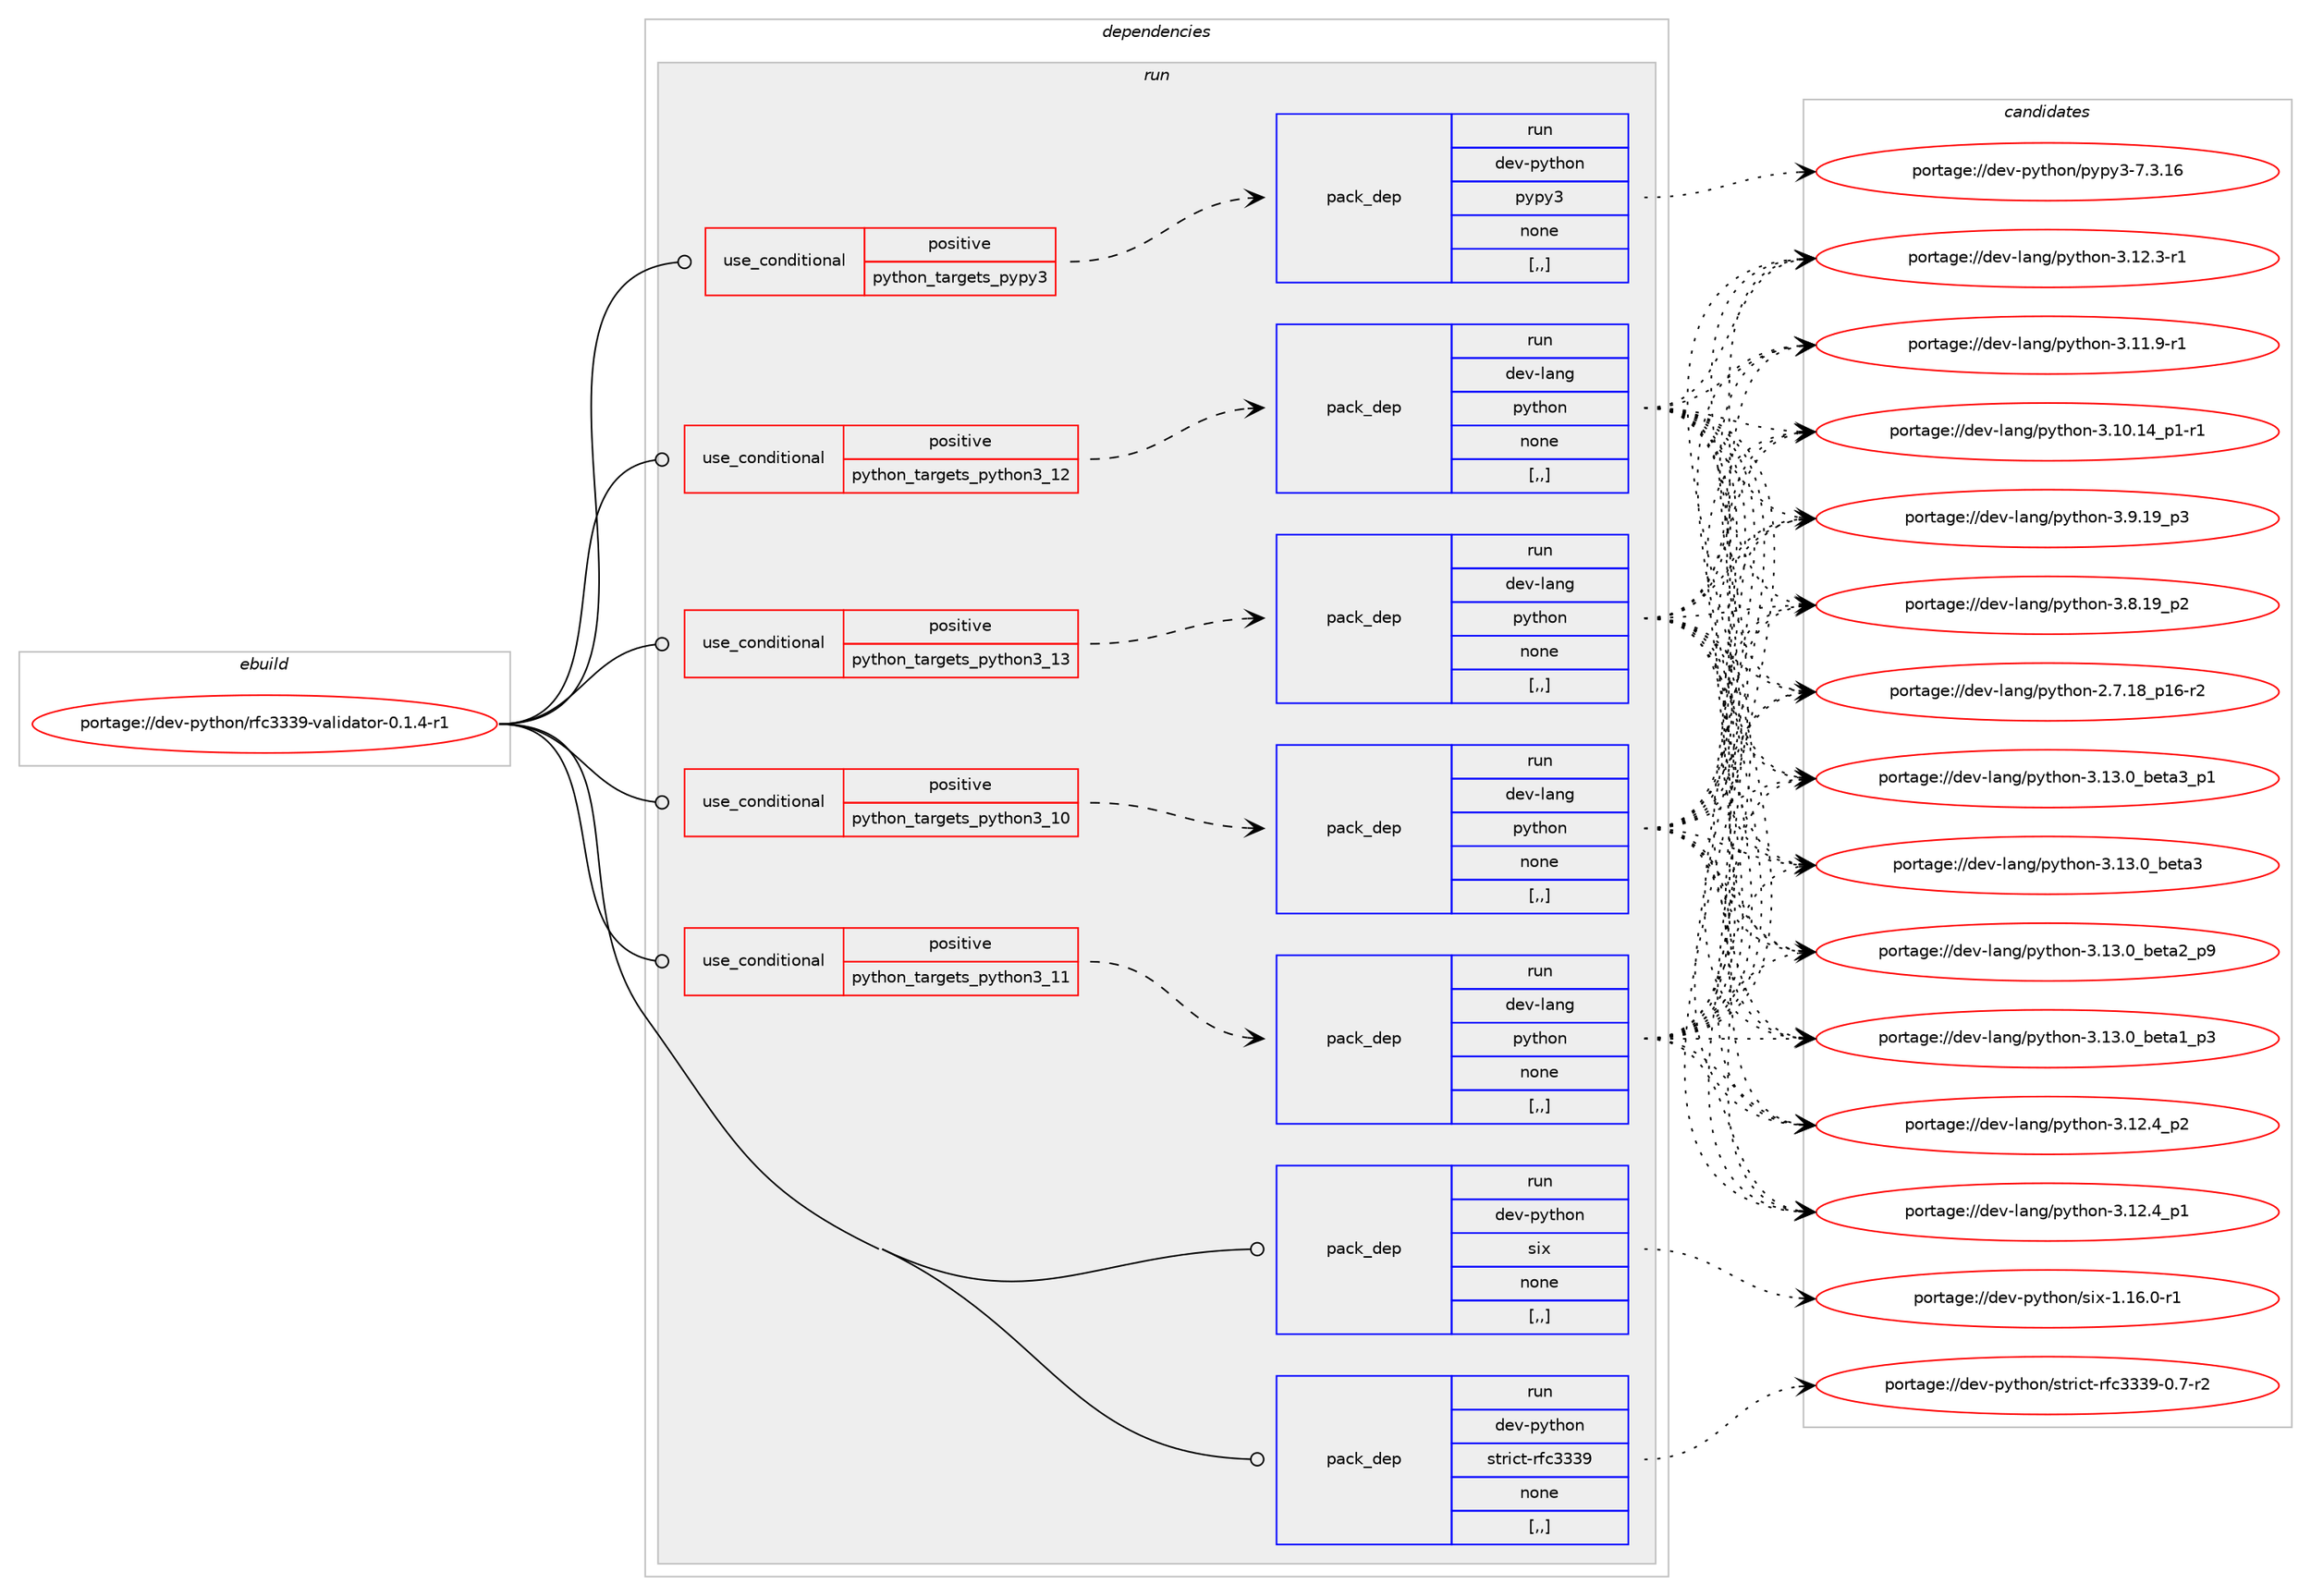 digraph prolog {

# *************
# Graph options
# *************

newrank=true;
concentrate=true;
compound=true;
graph [rankdir=LR,fontname=Helvetica,fontsize=10,ranksep=1.5];#, ranksep=2.5, nodesep=0.2];
edge  [arrowhead=vee];
node  [fontname=Helvetica,fontsize=10];

# **********
# The ebuild
# **********

subgraph cluster_leftcol {
color=gray;
label=<<i>ebuild</i>>;
id [label="portage://dev-python/rfc3339-validator-0.1.4-r1", color=red, width=4, href="../dev-python/rfc3339-validator-0.1.4-r1.svg"];
}

# ****************
# The dependencies
# ****************

subgraph cluster_midcol {
color=gray;
label=<<i>dependencies</i>>;
subgraph cluster_compile {
fillcolor="#eeeeee";
style=filled;
label=<<i>compile</i>>;
}
subgraph cluster_compileandrun {
fillcolor="#eeeeee";
style=filled;
label=<<i>compile and run</i>>;
}
subgraph cluster_run {
fillcolor="#eeeeee";
style=filled;
label=<<i>run</i>>;
subgraph cond38893 {
dependency161574 [label=<<TABLE BORDER="0" CELLBORDER="1" CELLSPACING="0" CELLPADDING="4"><TR><TD ROWSPAN="3" CELLPADDING="10">use_conditional</TD></TR><TR><TD>positive</TD></TR><TR><TD>python_targets_pypy3</TD></TR></TABLE>>, shape=none, color=red];
subgraph pack121409 {
dependency161575 [label=<<TABLE BORDER="0" CELLBORDER="1" CELLSPACING="0" CELLPADDING="4" WIDTH="220"><TR><TD ROWSPAN="6" CELLPADDING="30">pack_dep</TD></TR><TR><TD WIDTH="110">run</TD></TR><TR><TD>dev-python</TD></TR><TR><TD>pypy3</TD></TR><TR><TD>none</TD></TR><TR><TD>[,,]</TD></TR></TABLE>>, shape=none, color=blue];
}
dependency161574:e -> dependency161575:w [weight=20,style="dashed",arrowhead="vee"];
}
id:e -> dependency161574:w [weight=20,style="solid",arrowhead="odot"];
subgraph cond38894 {
dependency161576 [label=<<TABLE BORDER="0" CELLBORDER="1" CELLSPACING="0" CELLPADDING="4"><TR><TD ROWSPAN="3" CELLPADDING="10">use_conditional</TD></TR><TR><TD>positive</TD></TR><TR><TD>python_targets_python3_10</TD></TR></TABLE>>, shape=none, color=red];
subgraph pack121410 {
dependency161577 [label=<<TABLE BORDER="0" CELLBORDER="1" CELLSPACING="0" CELLPADDING="4" WIDTH="220"><TR><TD ROWSPAN="6" CELLPADDING="30">pack_dep</TD></TR><TR><TD WIDTH="110">run</TD></TR><TR><TD>dev-lang</TD></TR><TR><TD>python</TD></TR><TR><TD>none</TD></TR><TR><TD>[,,]</TD></TR></TABLE>>, shape=none, color=blue];
}
dependency161576:e -> dependency161577:w [weight=20,style="dashed",arrowhead="vee"];
}
id:e -> dependency161576:w [weight=20,style="solid",arrowhead="odot"];
subgraph cond38895 {
dependency161578 [label=<<TABLE BORDER="0" CELLBORDER="1" CELLSPACING="0" CELLPADDING="4"><TR><TD ROWSPAN="3" CELLPADDING="10">use_conditional</TD></TR><TR><TD>positive</TD></TR><TR><TD>python_targets_python3_11</TD></TR></TABLE>>, shape=none, color=red];
subgraph pack121411 {
dependency161579 [label=<<TABLE BORDER="0" CELLBORDER="1" CELLSPACING="0" CELLPADDING="4" WIDTH="220"><TR><TD ROWSPAN="6" CELLPADDING="30">pack_dep</TD></TR><TR><TD WIDTH="110">run</TD></TR><TR><TD>dev-lang</TD></TR><TR><TD>python</TD></TR><TR><TD>none</TD></TR><TR><TD>[,,]</TD></TR></TABLE>>, shape=none, color=blue];
}
dependency161578:e -> dependency161579:w [weight=20,style="dashed",arrowhead="vee"];
}
id:e -> dependency161578:w [weight=20,style="solid",arrowhead="odot"];
subgraph cond38896 {
dependency161580 [label=<<TABLE BORDER="0" CELLBORDER="1" CELLSPACING="0" CELLPADDING="4"><TR><TD ROWSPAN="3" CELLPADDING="10">use_conditional</TD></TR><TR><TD>positive</TD></TR><TR><TD>python_targets_python3_12</TD></TR></TABLE>>, shape=none, color=red];
subgraph pack121412 {
dependency161581 [label=<<TABLE BORDER="0" CELLBORDER="1" CELLSPACING="0" CELLPADDING="4" WIDTH="220"><TR><TD ROWSPAN="6" CELLPADDING="30">pack_dep</TD></TR><TR><TD WIDTH="110">run</TD></TR><TR><TD>dev-lang</TD></TR><TR><TD>python</TD></TR><TR><TD>none</TD></TR><TR><TD>[,,]</TD></TR></TABLE>>, shape=none, color=blue];
}
dependency161580:e -> dependency161581:w [weight=20,style="dashed",arrowhead="vee"];
}
id:e -> dependency161580:w [weight=20,style="solid",arrowhead="odot"];
subgraph cond38897 {
dependency161582 [label=<<TABLE BORDER="0" CELLBORDER="1" CELLSPACING="0" CELLPADDING="4"><TR><TD ROWSPAN="3" CELLPADDING="10">use_conditional</TD></TR><TR><TD>positive</TD></TR><TR><TD>python_targets_python3_13</TD></TR></TABLE>>, shape=none, color=red];
subgraph pack121413 {
dependency161583 [label=<<TABLE BORDER="0" CELLBORDER="1" CELLSPACING="0" CELLPADDING="4" WIDTH="220"><TR><TD ROWSPAN="6" CELLPADDING="30">pack_dep</TD></TR><TR><TD WIDTH="110">run</TD></TR><TR><TD>dev-lang</TD></TR><TR><TD>python</TD></TR><TR><TD>none</TD></TR><TR><TD>[,,]</TD></TR></TABLE>>, shape=none, color=blue];
}
dependency161582:e -> dependency161583:w [weight=20,style="dashed",arrowhead="vee"];
}
id:e -> dependency161582:w [weight=20,style="solid",arrowhead="odot"];
subgraph pack121414 {
dependency161584 [label=<<TABLE BORDER="0" CELLBORDER="1" CELLSPACING="0" CELLPADDING="4" WIDTH="220"><TR><TD ROWSPAN="6" CELLPADDING="30">pack_dep</TD></TR><TR><TD WIDTH="110">run</TD></TR><TR><TD>dev-python</TD></TR><TR><TD>six</TD></TR><TR><TD>none</TD></TR><TR><TD>[,,]</TD></TR></TABLE>>, shape=none, color=blue];
}
id:e -> dependency161584:w [weight=20,style="solid",arrowhead="odot"];
subgraph pack121415 {
dependency161585 [label=<<TABLE BORDER="0" CELLBORDER="1" CELLSPACING="0" CELLPADDING="4" WIDTH="220"><TR><TD ROWSPAN="6" CELLPADDING="30">pack_dep</TD></TR><TR><TD WIDTH="110">run</TD></TR><TR><TD>dev-python</TD></TR><TR><TD>strict-rfc3339</TD></TR><TR><TD>none</TD></TR><TR><TD>[,,]</TD></TR></TABLE>>, shape=none, color=blue];
}
id:e -> dependency161585:w [weight=20,style="solid",arrowhead="odot"];
}
}

# **************
# The candidates
# **************

subgraph cluster_choices {
rank=same;
color=gray;
label=<<i>candidates</i>>;

subgraph choice121409 {
color=black;
nodesep=1;
choice10010111845112121116104111110471121211121215145554651464954 [label="portage://dev-python/pypy3-7.3.16", color=red, width=4,href="../dev-python/pypy3-7.3.16.svg"];
dependency161575:e -> choice10010111845112121116104111110471121211121215145554651464954:w [style=dotted,weight="100"];
}
subgraph choice121410 {
color=black;
nodesep=1;
choice10010111845108971101034711212111610411111045514649514648959810111697519511249 [label="portage://dev-lang/python-3.13.0_beta3_p1", color=red, width=4,href="../dev-lang/python-3.13.0_beta3_p1.svg"];
choice1001011184510897110103471121211161041111104551464951464895981011169751 [label="portage://dev-lang/python-3.13.0_beta3", color=red, width=4,href="../dev-lang/python-3.13.0_beta3.svg"];
choice10010111845108971101034711212111610411111045514649514648959810111697509511257 [label="portage://dev-lang/python-3.13.0_beta2_p9", color=red, width=4,href="../dev-lang/python-3.13.0_beta2_p9.svg"];
choice10010111845108971101034711212111610411111045514649514648959810111697499511251 [label="portage://dev-lang/python-3.13.0_beta1_p3", color=red, width=4,href="../dev-lang/python-3.13.0_beta1_p3.svg"];
choice100101118451089711010347112121116104111110455146495046529511250 [label="portage://dev-lang/python-3.12.4_p2", color=red, width=4,href="../dev-lang/python-3.12.4_p2.svg"];
choice100101118451089711010347112121116104111110455146495046529511249 [label="portage://dev-lang/python-3.12.4_p1", color=red, width=4,href="../dev-lang/python-3.12.4_p1.svg"];
choice100101118451089711010347112121116104111110455146495046514511449 [label="portage://dev-lang/python-3.12.3-r1", color=red, width=4,href="../dev-lang/python-3.12.3-r1.svg"];
choice100101118451089711010347112121116104111110455146494946574511449 [label="portage://dev-lang/python-3.11.9-r1", color=red, width=4,href="../dev-lang/python-3.11.9-r1.svg"];
choice100101118451089711010347112121116104111110455146494846495295112494511449 [label="portage://dev-lang/python-3.10.14_p1-r1", color=red, width=4,href="../dev-lang/python-3.10.14_p1-r1.svg"];
choice100101118451089711010347112121116104111110455146574649579511251 [label="portage://dev-lang/python-3.9.19_p3", color=red, width=4,href="../dev-lang/python-3.9.19_p3.svg"];
choice100101118451089711010347112121116104111110455146564649579511250 [label="portage://dev-lang/python-3.8.19_p2", color=red, width=4,href="../dev-lang/python-3.8.19_p2.svg"];
choice100101118451089711010347112121116104111110455046554649569511249544511450 [label="portage://dev-lang/python-2.7.18_p16-r2", color=red, width=4,href="../dev-lang/python-2.7.18_p16-r2.svg"];
dependency161577:e -> choice10010111845108971101034711212111610411111045514649514648959810111697519511249:w [style=dotted,weight="100"];
dependency161577:e -> choice1001011184510897110103471121211161041111104551464951464895981011169751:w [style=dotted,weight="100"];
dependency161577:e -> choice10010111845108971101034711212111610411111045514649514648959810111697509511257:w [style=dotted,weight="100"];
dependency161577:e -> choice10010111845108971101034711212111610411111045514649514648959810111697499511251:w [style=dotted,weight="100"];
dependency161577:e -> choice100101118451089711010347112121116104111110455146495046529511250:w [style=dotted,weight="100"];
dependency161577:e -> choice100101118451089711010347112121116104111110455146495046529511249:w [style=dotted,weight="100"];
dependency161577:e -> choice100101118451089711010347112121116104111110455146495046514511449:w [style=dotted,weight="100"];
dependency161577:e -> choice100101118451089711010347112121116104111110455146494946574511449:w [style=dotted,weight="100"];
dependency161577:e -> choice100101118451089711010347112121116104111110455146494846495295112494511449:w [style=dotted,weight="100"];
dependency161577:e -> choice100101118451089711010347112121116104111110455146574649579511251:w [style=dotted,weight="100"];
dependency161577:e -> choice100101118451089711010347112121116104111110455146564649579511250:w [style=dotted,weight="100"];
dependency161577:e -> choice100101118451089711010347112121116104111110455046554649569511249544511450:w [style=dotted,weight="100"];
}
subgraph choice121411 {
color=black;
nodesep=1;
choice10010111845108971101034711212111610411111045514649514648959810111697519511249 [label="portage://dev-lang/python-3.13.0_beta3_p1", color=red, width=4,href="../dev-lang/python-3.13.0_beta3_p1.svg"];
choice1001011184510897110103471121211161041111104551464951464895981011169751 [label="portage://dev-lang/python-3.13.0_beta3", color=red, width=4,href="../dev-lang/python-3.13.0_beta3.svg"];
choice10010111845108971101034711212111610411111045514649514648959810111697509511257 [label="portage://dev-lang/python-3.13.0_beta2_p9", color=red, width=4,href="../dev-lang/python-3.13.0_beta2_p9.svg"];
choice10010111845108971101034711212111610411111045514649514648959810111697499511251 [label="portage://dev-lang/python-3.13.0_beta1_p3", color=red, width=4,href="../dev-lang/python-3.13.0_beta1_p3.svg"];
choice100101118451089711010347112121116104111110455146495046529511250 [label="portage://dev-lang/python-3.12.4_p2", color=red, width=4,href="../dev-lang/python-3.12.4_p2.svg"];
choice100101118451089711010347112121116104111110455146495046529511249 [label="portage://dev-lang/python-3.12.4_p1", color=red, width=4,href="../dev-lang/python-3.12.4_p1.svg"];
choice100101118451089711010347112121116104111110455146495046514511449 [label="portage://dev-lang/python-3.12.3-r1", color=red, width=4,href="../dev-lang/python-3.12.3-r1.svg"];
choice100101118451089711010347112121116104111110455146494946574511449 [label="portage://dev-lang/python-3.11.9-r1", color=red, width=4,href="../dev-lang/python-3.11.9-r1.svg"];
choice100101118451089711010347112121116104111110455146494846495295112494511449 [label="portage://dev-lang/python-3.10.14_p1-r1", color=red, width=4,href="../dev-lang/python-3.10.14_p1-r1.svg"];
choice100101118451089711010347112121116104111110455146574649579511251 [label="portage://dev-lang/python-3.9.19_p3", color=red, width=4,href="../dev-lang/python-3.9.19_p3.svg"];
choice100101118451089711010347112121116104111110455146564649579511250 [label="portage://dev-lang/python-3.8.19_p2", color=red, width=4,href="../dev-lang/python-3.8.19_p2.svg"];
choice100101118451089711010347112121116104111110455046554649569511249544511450 [label="portage://dev-lang/python-2.7.18_p16-r2", color=red, width=4,href="../dev-lang/python-2.7.18_p16-r2.svg"];
dependency161579:e -> choice10010111845108971101034711212111610411111045514649514648959810111697519511249:w [style=dotted,weight="100"];
dependency161579:e -> choice1001011184510897110103471121211161041111104551464951464895981011169751:w [style=dotted,weight="100"];
dependency161579:e -> choice10010111845108971101034711212111610411111045514649514648959810111697509511257:w [style=dotted,weight="100"];
dependency161579:e -> choice10010111845108971101034711212111610411111045514649514648959810111697499511251:w [style=dotted,weight="100"];
dependency161579:e -> choice100101118451089711010347112121116104111110455146495046529511250:w [style=dotted,weight="100"];
dependency161579:e -> choice100101118451089711010347112121116104111110455146495046529511249:w [style=dotted,weight="100"];
dependency161579:e -> choice100101118451089711010347112121116104111110455146495046514511449:w [style=dotted,weight="100"];
dependency161579:e -> choice100101118451089711010347112121116104111110455146494946574511449:w [style=dotted,weight="100"];
dependency161579:e -> choice100101118451089711010347112121116104111110455146494846495295112494511449:w [style=dotted,weight="100"];
dependency161579:e -> choice100101118451089711010347112121116104111110455146574649579511251:w [style=dotted,weight="100"];
dependency161579:e -> choice100101118451089711010347112121116104111110455146564649579511250:w [style=dotted,weight="100"];
dependency161579:e -> choice100101118451089711010347112121116104111110455046554649569511249544511450:w [style=dotted,weight="100"];
}
subgraph choice121412 {
color=black;
nodesep=1;
choice10010111845108971101034711212111610411111045514649514648959810111697519511249 [label="portage://dev-lang/python-3.13.0_beta3_p1", color=red, width=4,href="../dev-lang/python-3.13.0_beta3_p1.svg"];
choice1001011184510897110103471121211161041111104551464951464895981011169751 [label="portage://dev-lang/python-3.13.0_beta3", color=red, width=4,href="../dev-lang/python-3.13.0_beta3.svg"];
choice10010111845108971101034711212111610411111045514649514648959810111697509511257 [label="portage://dev-lang/python-3.13.0_beta2_p9", color=red, width=4,href="../dev-lang/python-3.13.0_beta2_p9.svg"];
choice10010111845108971101034711212111610411111045514649514648959810111697499511251 [label="portage://dev-lang/python-3.13.0_beta1_p3", color=red, width=4,href="../dev-lang/python-3.13.0_beta1_p3.svg"];
choice100101118451089711010347112121116104111110455146495046529511250 [label="portage://dev-lang/python-3.12.4_p2", color=red, width=4,href="../dev-lang/python-3.12.4_p2.svg"];
choice100101118451089711010347112121116104111110455146495046529511249 [label="portage://dev-lang/python-3.12.4_p1", color=red, width=4,href="../dev-lang/python-3.12.4_p1.svg"];
choice100101118451089711010347112121116104111110455146495046514511449 [label="portage://dev-lang/python-3.12.3-r1", color=red, width=4,href="../dev-lang/python-3.12.3-r1.svg"];
choice100101118451089711010347112121116104111110455146494946574511449 [label="portage://dev-lang/python-3.11.9-r1", color=red, width=4,href="../dev-lang/python-3.11.9-r1.svg"];
choice100101118451089711010347112121116104111110455146494846495295112494511449 [label="portage://dev-lang/python-3.10.14_p1-r1", color=red, width=4,href="../dev-lang/python-3.10.14_p1-r1.svg"];
choice100101118451089711010347112121116104111110455146574649579511251 [label="portage://dev-lang/python-3.9.19_p3", color=red, width=4,href="../dev-lang/python-3.9.19_p3.svg"];
choice100101118451089711010347112121116104111110455146564649579511250 [label="portage://dev-lang/python-3.8.19_p2", color=red, width=4,href="../dev-lang/python-3.8.19_p2.svg"];
choice100101118451089711010347112121116104111110455046554649569511249544511450 [label="portage://dev-lang/python-2.7.18_p16-r2", color=red, width=4,href="../dev-lang/python-2.7.18_p16-r2.svg"];
dependency161581:e -> choice10010111845108971101034711212111610411111045514649514648959810111697519511249:w [style=dotted,weight="100"];
dependency161581:e -> choice1001011184510897110103471121211161041111104551464951464895981011169751:w [style=dotted,weight="100"];
dependency161581:e -> choice10010111845108971101034711212111610411111045514649514648959810111697509511257:w [style=dotted,weight="100"];
dependency161581:e -> choice10010111845108971101034711212111610411111045514649514648959810111697499511251:w [style=dotted,weight="100"];
dependency161581:e -> choice100101118451089711010347112121116104111110455146495046529511250:w [style=dotted,weight="100"];
dependency161581:e -> choice100101118451089711010347112121116104111110455146495046529511249:w [style=dotted,weight="100"];
dependency161581:e -> choice100101118451089711010347112121116104111110455146495046514511449:w [style=dotted,weight="100"];
dependency161581:e -> choice100101118451089711010347112121116104111110455146494946574511449:w [style=dotted,weight="100"];
dependency161581:e -> choice100101118451089711010347112121116104111110455146494846495295112494511449:w [style=dotted,weight="100"];
dependency161581:e -> choice100101118451089711010347112121116104111110455146574649579511251:w [style=dotted,weight="100"];
dependency161581:e -> choice100101118451089711010347112121116104111110455146564649579511250:w [style=dotted,weight="100"];
dependency161581:e -> choice100101118451089711010347112121116104111110455046554649569511249544511450:w [style=dotted,weight="100"];
}
subgraph choice121413 {
color=black;
nodesep=1;
choice10010111845108971101034711212111610411111045514649514648959810111697519511249 [label="portage://dev-lang/python-3.13.0_beta3_p1", color=red, width=4,href="../dev-lang/python-3.13.0_beta3_p1.svg"];
choice1001011184510897110103471121211161041111104551464951464895981011169751 [label="portage://dev-lang/python-3.13.0_beta3", color=red, width=4,href="../dev-lang/python-3.13.0_beta3.svg"];
choice10010111845108971101034711212111610411111045514649514648959810111697509511257 [label="portage://dev-lang/python-3.13.0_beta2_p9", color=red, width=4,href="../dev-lang/python-3.13.0_beta2_p9.svg"];
choice10010111845108971101034711212111610411111045514649514648959810111697499511251 [label="portage://dev-lang/python-3.13.0_beta1_p3", color=red, width=4,href="../dev-lang/python-3.13.0_beta1_p3.svg"];
choice100101118451089711010347112121116104111110455146495046529511250 [label="portage://dev-lang/python-3.12.4_p2", color=red, width=4,href="../dev-lang/python-3.12.4_p2.svg"];
choice100101118451089711010347112121116104111110455146495046529511249 [label="portage://dev-lang/python-3.12.4_p1", color=red, width=4,href="../dev-lang/python-3.12.4_p1.svg"];
choice100101118451089711010347112121116104111110455146495046514511449 [label="portage://dev-lang/python-3.12.3-r1", color=red, width=4,href="../dev-lang/python-3.12.3-r1.svg"];
choice100101118451089711010347112121116104111110455146494946574511449 [label="portage://dev-lang/python-3.11.9-r1", color=red, width=4,href="../dev-lang/python-3.11.9-r1.svg"];
choice100101118451089711010347112121116104111110455146494846495295112494511449 [label="portage://dev-lang/python-3.10.14_p1-r1", color=red, width=4,href="../dev-lang/python-3.10.14_p1-r1.svg"];
choice100101118451089711010347112121116104111110455146574649579511251 [label="portage://dev-lang/python-3.9.19_p3", color=red, width=4,href="../dev-lang/python-3.9.19_p3.svg"];
choice100101118451089711010347112121116104111110455146564649579511250 [label="portage://dev-lang/python-3.8.19_p2", color=red, width=4,href="../dev-lang/python-3.8.19_p2.svg"];
choice100101118451089711010347112121116104111110455046554649569511249544511450 [label="portage://dev-lang/python-2.7.18_p16-r2", color=red, width=4,href="../dev-lang/python-2.7.18_p16-r2.svg"];
dependency161583:e -> choice10010111845108971101034711212111610411111045514649514648959810111697519511249:w [style=dotted,weight="100"];
dependency161583:e -> choice1001011184510897110103471121211161041111104551464951464895981011169751:w [style=dotted,weight="100"];
dependency161583:e -> choice10010111845108971101034711212111610411111045514649514648959810111697509511257:w [style=dotted,weight="100"];
dependency161583:e -> choice10010111845108971101034711212111610411111045514649514648959810111697499511251:w [style=dotted,weight="100"];
dependency161583:e -> choice100101118451089711010347112121116104111110455146495046529511250:w [style=dotted,weight="100"];
dependency161583:e -> choice100101118451089711010347112121116104111110455146495046529511249:w [style=dotted,weight="100"];
dependency161583:e -> choice100101118451089711010347112121116104111110455146495046514511449:w [style=dotted,weight="100"];
dependency161583:e -> choice100101118451089711010347112121116104111110455146494946574511449:w [style=dotted,weight="100"];
dependency161583:e -> choice100101118451089711010347112121116104111110455146494846495295112494511449:w [style=dotted,weight="100"];
dependency161583:e -> choice100101118451089711010347112121116104111110455146574649579511251:w [style=dotted,weight="100"];
dependency161583:e -> choice100101118451089711010347112121116104111110455146564649579511250:w [style=dotted,weight="100"];
dependency161583:e -> choice100101118451089711010347112121116104111110455046554649569511249544511450:w [style=dotted,weight="100"];
}
subgraph choice121414 {
color=black;
nodesep=1;
choice1001011184511212111610411111047115105120454946495446484511449 [label="portage://dev-python/six-1.16.0-r1", color=red, width=4,href="../dev-python/six-1.16.0-r1.svg"];
dependency161584:e -> choice1001011184511212111610411111047115105120454946495446484511449:w [style=dotted,weight="100"];
}
subgraph choice121415 {
color=black;
nodesep=1;
choice100101118451121211161041111104711511611410599116451141029951515157454846554511450 [label="portage://dev-python/strict-rfc3339-0.7-r2", color=red, width=4,href="../dev-python/strict-rfc3339-0.7-r2.svg"];
dependency161585:e -> choice100101118451121211161041111104711511611410599116451141029951515157454846554511450:w [style=dotted,weight="100"];
}
}

}
